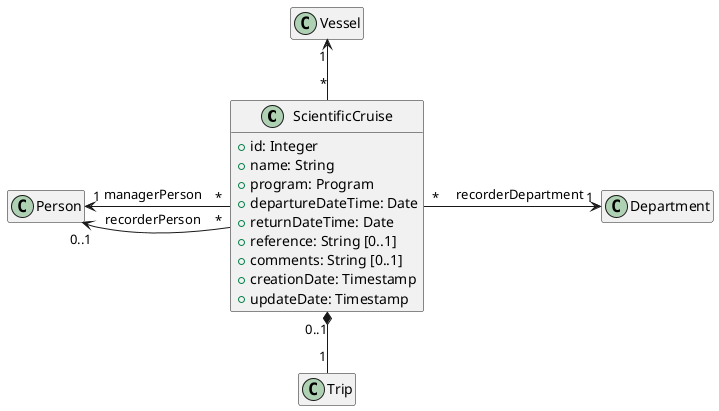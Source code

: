 @startuml
hide empty members

class ScientificCruise {
  +id: Integer
  +name: String
  +program: Program
  +departureDateTime: Date
  +returnDateTime: Date
  +reference: String [0..1]
  +comments: String [0..1]
  +creationDate: Timestamp
  +updateDate: Timestamp
}

ScientificCruise "*" -up-> "1" Vessel
ScientificCruise "0..1" *-down- "1" Trip
ScientificCruise "*" -left-> "1" Person: "managerPerson   "
ScientificCruise "*" -left-> "0..1" Person: "recorderPerson   "
ScientificCruise "*" -right-> "1" Department: "    recorderDepartment"


@enduml
